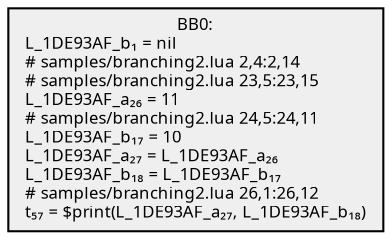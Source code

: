 digraph {
  node[shape=box style=filled fontsize=8 fontname="Cascadia Code" fillcolor="#efefef"];
  BB0 [label="BB0:\nL_1DE93AF_b₁ = nil\l# samples/branching2.lua 2,4:2,14\l# samples/branching2.lua 23,5:23,15\lL_1DE93AF_a₂₆ = 11\l# samples/branching2.lua 24,5:24,11\lL_1DE93AF_b₁₇ = 10\lL_1DE93AF_a₂₇ = L_1DE93AF_a₂₆\lL_1DE93AF_b₁₈ = L_1DE93AF_b₁₇\l# samples/branching2.lua 26,1:26,12\lt₅₇ = $print(L_1DE93AF_a₂₇, L_1DE93AF_b₁₈)\l"];

}
